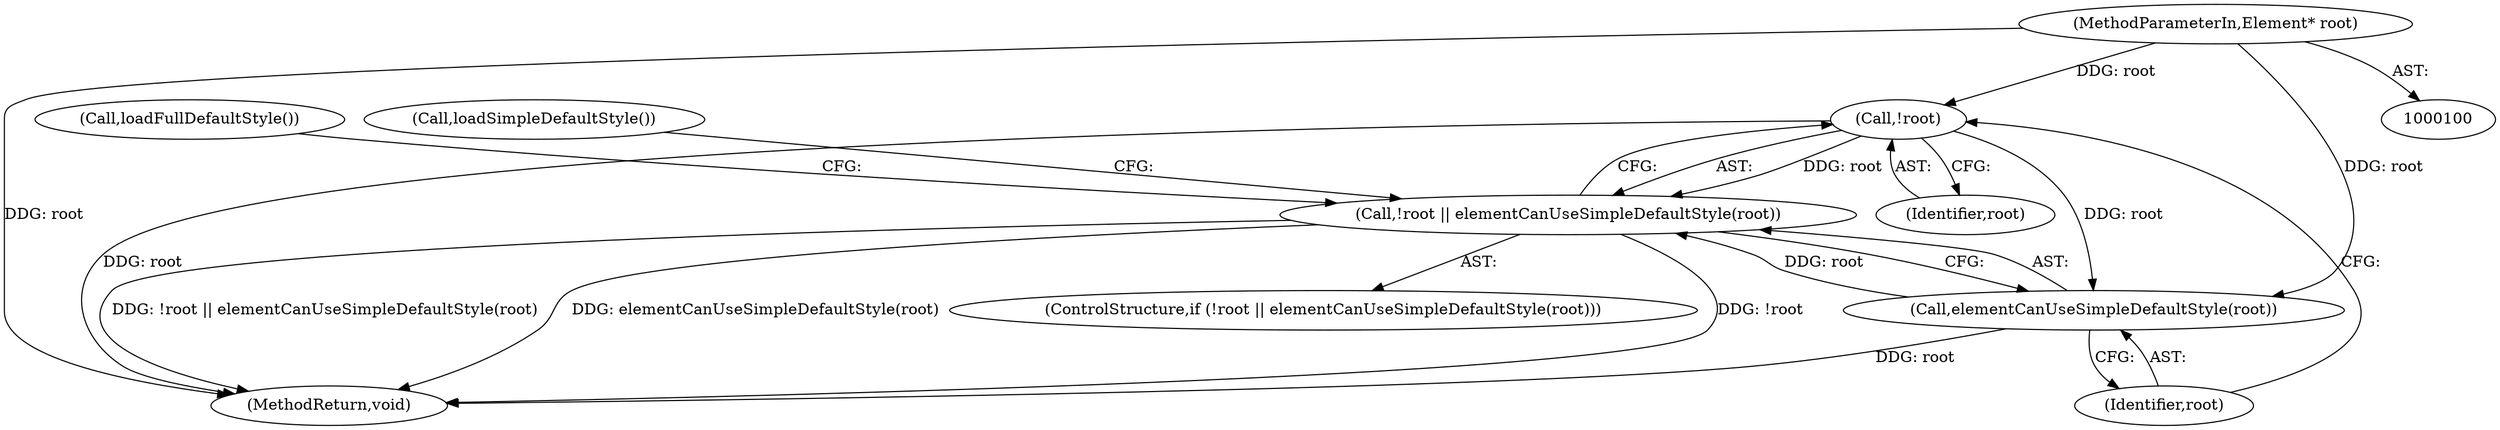 digraph "1_Chrome_4d17163f4b66be517dc49019a029e5ddbd45078c_1@pointer" {
"1000101" [label="(MethodParameterIn,Element* root)"];
"1000109" [label="(Call,!root)"];
"1000108" [label="(Call,!root || elementCanUseSimpleDefaultStyle(root))"];
"1000111" [label="(Call,elementCanUseSimpleDefaultStyle(root))"];
"1000113" [label="(Call,loadSimpleDefaultStyle())"];
"1000116" [label="(MethodReturn,void)"];
"1000109" [label="(Call,!root)"];
"1000115" [label="(Call,loadFullDefaultStyle())"];
"1000107" [label="(ControlStructure,if (!root || elementCanUseSimpleDefaultStyle(root)))"];
"1000112" [label="(Identifier,root)"];
"1000111" [label="(Call,elementCanUseSimpleDefaultStyle(root))"];
"1000110" [label="(Identifier,root)"];
"1000101" [label="(MethodParameterIn,Element* root)"];
"1000108" [label="(Call,!root || elementCanUseSimpleDefaultStyle(root))"];
"1000101" -> "1000100"  [label="AST: "];
"1000101" -> "1000116"  [label="DDG: root"];
"1000101" -> "1000109"  [label="DDG: root"];
"1000101" -> "1000111"  [label="DDG: root"];
"1000109" -> "1000108"  [label="AST: "];
"1000109" -> "1000110"  [label="CFG: "];
"1000110" -> "1000109"  [label="AST: "];
"1000112" -> "1000109"  [label="CFG: "];
"1000108" -> "1000109"  [label="CFG: "];
"1000109" -> "1000116"  [label="DDG: root"];
"1000109" -> "1000108"  [label="DDG: root"];
"1000109" -> "1000111"  [label="DDG: root"];
"1000108" -> "1000107"  [label="AST: "];
"1000108" -> "1000111"  [label="CFG: "];
"1000111" -> "1000108"  [label="AST: "];
"1000113" -> "1000108"  [label="CFG: "];
"1000115" -> "1000108"  [label="CFG: "];
"1000108" -> "1000116"  [label="DDG: !root || elementCanUseSimpleDefaultStyle(root)"];
"1000108" -> "1000116"  [label="DDG: elementCanUseSimpleDefaultStyle(root)"];
"1000108" -> "1000116"  [label="DDG: !root"];
"1000111" -> "1000108"  [label="DDG: root"];
"1000111" -> "1000112"  [label="CFG: "];
"1000112" -> "1000111"  [label="AST: "];
"1000111" -> "1000116"  [label="DDG: root"];
}
